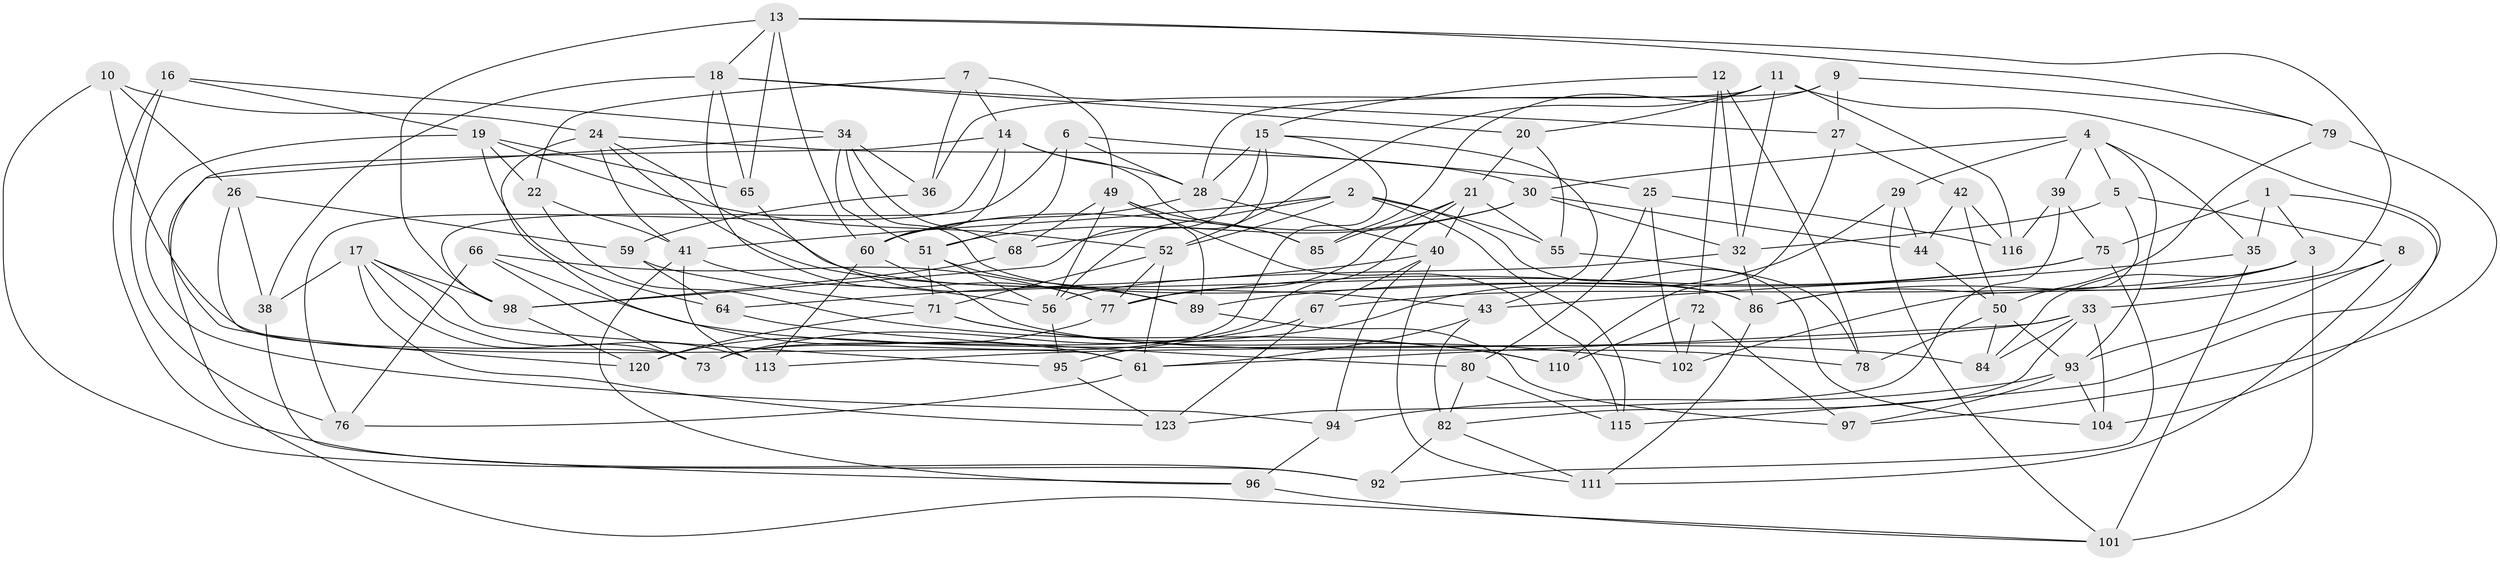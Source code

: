 // original degree distribution, {4: 1.0}
// Generated by graph-tools (version 1.1) at 2025/11/02/27/25 16:11:49]
// undirected, 86 vertices, 206 edges
graph export_dot {
graph [start="1"]
  node [color=gray90,style=filled];
  1;
  2 [super="+88"];
  3 [super="+105"];
  4 [super="+45"];
  5;
  6;
  7;
  8;
  9;
  10;
  11 [super="+23"];
  12;
  13 [super="+112"];
  14 [super="+54"];
  15 [super="+57"];
  16;
  17 [super="+87"];
  18 [super="+119"];
  19 [super="+62"];
  20;
  21 [super="+103"];
  22;
  24 [super="+31"];
  25;
  26;
  27;
  28 [super="+47"];
  29;
  30 [super="+108"];
  32 [super="+91"];
  33 [super="+46"];
  34 [super="+37"];
  35;
  36;
  38;
  39;
  40 [super="+90"];
  41 [super="+48"];
  42;
  43 [super="+63"];
  44;
  49 [super="+53"];
  50 [super="+58"];
  51 [super="+81"];
  52 [super="+69"];
  55;
  56 [super="+70"];
  59;
  60 [super="+99"];
  61 [super="+74"];
  64;
  65;
  66;
  67;
  68;
  71 [super="+83"];
  72;
  73 [super="+114"];
  75 [super="+121"];
  76;
  77 [super="+100"];
  78;
  79;
  80;
  82 [super="+107"];
  84;
  85;
  86 [super="+106"];
  89 [super="+117"];
  92;
  93 [super="+118"];
  94;
  95;
  96;
  97;
  98 [super="+109"];
  101 [super="+122"];
  102;
  104;
  110;
  111;
  113;
  115;
  116;
  120;
  123;
  1 -- 104;
  1 -- 35;
  1 -- 3;
  1 -- 75;
  2 -- 68;
  2 -- 41;
  2 -- 104;
  2 -- 115;
  2 -- 52;
  2 -- 55;
  3 -- 101 [weight=2];
  3 -- 86;
  3 -- 67;
  3 -- 84;
  4 -- 93;
  4 -- 5;
  4 -- 39;
  4 -- 35;
  4 -- 29;
  4 -- 30;
  5 -- 8;
  5 -- 50;
  5 -- 32;
  6 -- 98;
  6 -- 25;
  6 -- 28;
  6 -- 51;
  7 -- 14;
  7 -- 22;
  7 -- 36;
  7 -- 49;
  8 -- 33;
  8 -- 111;
  8 -- 93;
  9 -- 79;
  9 -- 85;
  9 -- 27;
  9 -- 28;
  10 -- 26;
  10 -- 92;
  10 -- 61;
  10 -- 24;
  11 -- 115;
  11 -- 20;
  11 -- 32;
  11 -- 116;
  11 -- 52;
  11 -- 36;
  12 -- 78;
  12 -- 72;
  12 -- 15;
  12 -- 32;
  13 -- 102;
  13 -- 79;
  13 -- 65;
  13 -- 18;
  13 -- 60;
  13 -- 98;
  14 -- 85;
  14 -- 101;
  14 -- 28;
  14 -- 76;
  14 -- 60;
  15 -- 43;
  15 -- 28;
  15 -- 56;
  15 -- 73;
  15 -- 98;
  16 -- 76;
  16 -- 34;
  16 -- 92;
  16 -- 19;
  17 -- 95;
  17 -- 73;
  17 -- 98;
  17 -- 123;
  17 -- 38;
  17 -- 113;
  18 -- 77;
  18 -- 27;
  18 -- 65;
  18 -- 20;
  18 -- 38;
  19 -- 94;
  19 -- 64;
  19 -- 65;
  19 -- 52;
  19 -- 22;
  20 -- 55;
  20 -- 21;
  21 -- 55;
  21 -- 85;
  21 -- 40;
  21 -- 73;
  21 -- 77;
  22 -- 110;
  22 -- 41;
  24 -- 61;
  24 -- 43;
  24 -- 41;
  24 -- 86;
  24 -- 30;
  25 -- 80;
  25 -- 116;
  25 -- 102;
  26 -- 59;
  26 -- 38;
  26 -- 73;
  27 -- 110;
  27 -- 42;
  28 -- 40;
  28 -- 60;
  29 -- 101;
  29 -- 95;
  29 -- 44;
  30 -- 44;
  30 -- 32;
  30 -- 60;
  30 -- 51;
  32 -- 86;
  32 -- 56;
  33 -- 82;
  33 -- 61;
  33 -- 104;
  33 -- 84;
  33 -- 113;
  34 -- 51;
  34 -- 68;
  34 -- 120;
  34 -- 36;
  34 -- 86;
  35 -- 101;
  35 -- 43;
  36 -- 59;
  38 -- 96;
  39 -- 116;
  39 -- 123;
  39 -- 75;
  40 -- 111;
  40 -- 64;
  40 -- 67;
  40 -- 94;
  41 -- 113;
  41 -- 56;
  41 -- 96;
  42 -- 116;
  42 -- 44;
  42 -- 50;
  43 -- 82 [weight=2];
  43 -- 61;
  44 -- 50;
  49 -- 115;
  49 -- 89;
  49 -- 85;
  49 -- 56;
  49 -- 68;
  50 -- 78;
  50 -- 84;
  50 -- 93;
  51 -- 89;
  51 -- 71;
  51 -- 56;
  52 -- 77;
  52 -- 61;
  52 -- 71;
  55 -- 78;
  56 -- 95;
  59 -- 64;
  59 -- 71;
  60 -- 113;
  60 -- 78;
  61 -- 76;
  64 -- 80;
  65 -- 89;
  66 -- 76;
  66 -- 84;
  66 -- 73;
  66 -- 77;
  67 -- 123;
  67 -- 73;
  68 -- 98;
  71 -- 102;
  71 -- 120;
  71 -- 110;
  72 -- 102;
  72 -- 110;
  72 -- 97;
  75 -- 89 [weight=2];
  75 -- 77;
  75 -- 92;
  77 -- 120;
  79 -- 86;
  79 -- 97;
  80 -- 115;
  80 -- 82;
  82 -- 111;
  82 -- 92;
  86 -- 111;
  89 -- 97;
  93 -- 94;
  93 -- 104;
  93 -- 97;
  94 -- 96;
  95 -- 123;
  96 -- 101;
  98 -- 120;
}
